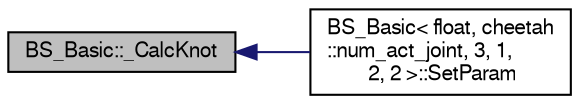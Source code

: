 digraph "BS_Basic::_CalcKnot"
{
  edge [fontname="FreeSans",fontsize="10",labelfontname="FreeSans",labelfontsize="10"];
  node [fontname="FreeSans",fontsize="10",shape=record];
  rankdir="LR";
  Node1 [label="BS_Basic::_CalcKnot",height=0.2,width=0.4,color="black", fillcolor="grey75", style="filled", fontcolor="black"];
  Node1 -> Node2 [dir="back",color="midnightblue",fontsize="10",style="solid",fontname="FreeSans"];
  Node2 [label="BS_Basic\< float, cheetah\l::num_act_joint, 3, 1,\l 2, 2 \>::SetParam",height=0.2,width=0.4,color="black", fillcolor="white", style="filled",URL="$d9/da0/class_b_s___basic.html#a432ccfe3f11e915682afa668a41407b5"];
}
